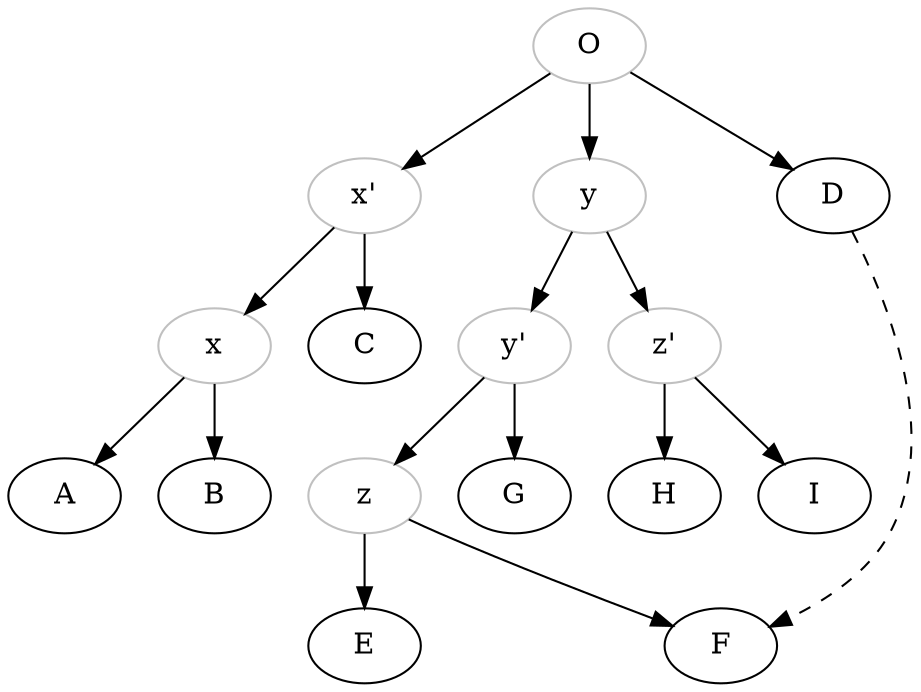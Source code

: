digraph {
O[color="grey"];
xprime[label="x'", color="grey"];
x[color="grey"];
y[color="grey"];
yprime[label="y'", color="grey"];
z[color="grey"];
zprime[label="z'", color="grey"];

O->xprime;
xprime->x;
x->A;
x->B;
xprime->C;
O->D;
D->F[style="dashed"]
O->y;
y->yprime;
yprime->z;
z->E;
z->F;
yprime->G;
y->zprime;
zprime->H;
zprime->I;

}

